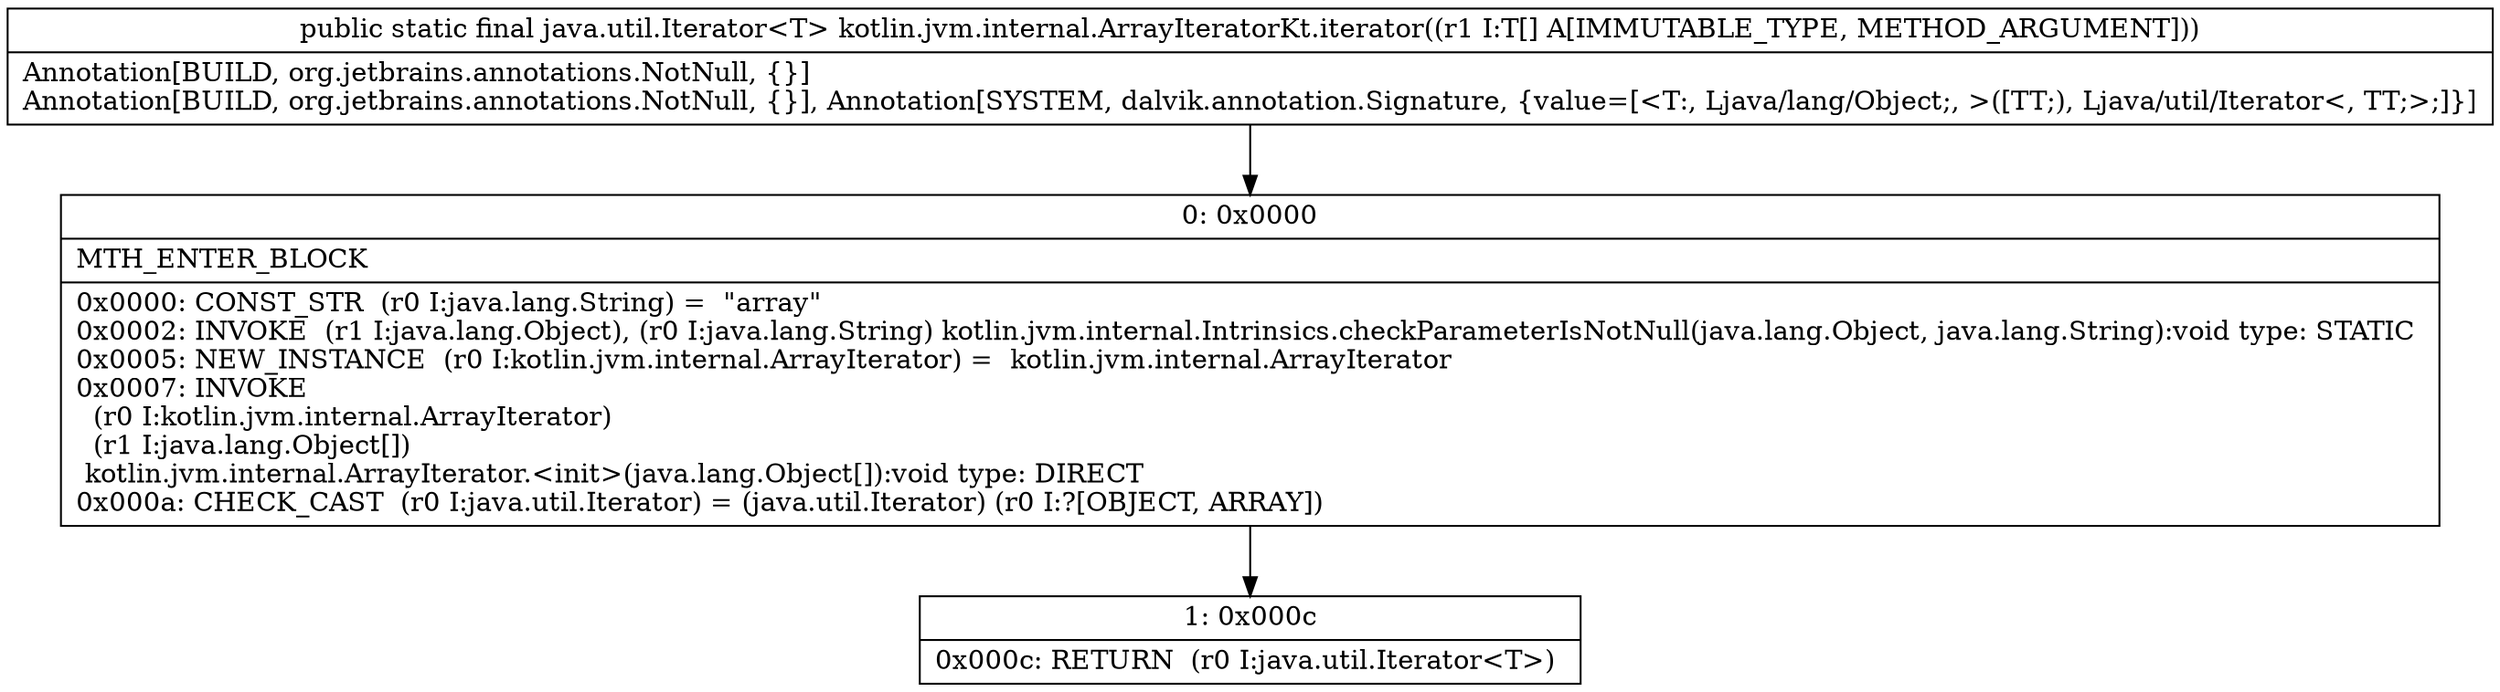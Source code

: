 digraph "CFG forkotlin.jvm.internal.ArrayIteratorKt.iterator([Ljava\/lang\/Object;)Ljava\/util\/Iterator;" {
Node_0 [shape=record,label="{0\:\ 0x0000|MTH_ENTER_BLOCK\l|0x0000: CONST_STR  (r0 I:java.lang.String) =  \"array\" \l0x0002: INVOKE  (r1 I:java.lang.Object), (r0 I:java.lang.String) kotlin.jvm.internal.Intrinsics.checkParameterIsNotNull(java.lang.Object, java.lang.String):void type: STATIC \l0x0005: NEW_INSTANCE  (r0 I:kotlin.jvm.internal.ArrayIterator) =  kotlin.jvm.internal.ArrayIterator \l0x0007: INVOKE  \l  (r0 I:kotlin.jvm.internal.ArrayIterator)\l  (r1 I:java.lang.Object[])\l kotlin.jvm.internal.ArrayIterator.\<init\>(java.lang.Object[]):void type: DIRECT \l0x000a: CHECK_CAST  (r0 I:java.util.Iterator) = (java.util.Iterator) (r0 I:?[OBJECT, ARRAY]) \l}"];
Node_1 [shape=record,label="{1\:\ 0x000c|0x000c: RETURN  (r0 I:java.util.Iterator\<T\>) \l}"];
MethodNode[shape=record,label="{public static final java.util.Iterator\<T\> kotlin.jvm.internal.ArrayIteratorKt.iterator((r1 I:T[] A[IMMUTABLE_TYPE, METHOD_ARGUMENT]))  | Annotation[BUILD, org.jetbrains.annotations.NotNull, \{\}]\lAnnotation[BUILD, org.jetbrains.annotations.NotNull, \{\}], Annotation[SYSTEM, dalvik.annotation.Signature, \{value=[\<T:, Ljava\/lang\/Object;, \>([TT;), Ljava\/util\/Iterator\<, TT;\>;]\}]\l}"];
MethodNode -> Node_0;
Node_0 -> Node_1;
}

